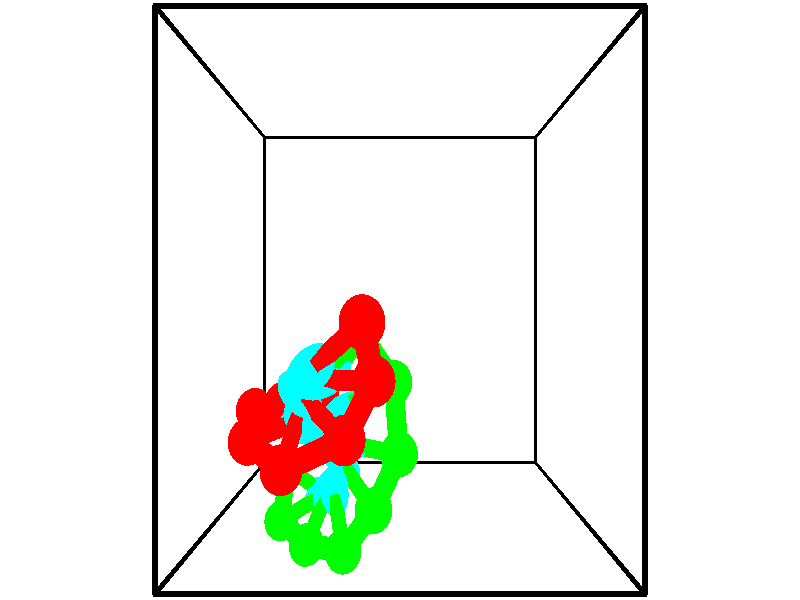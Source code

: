 // switches for output
#declare DRAW_BASES = 1; // possible values are 0, 1; only relevant for DNA ribbons
#declare DRAW_BASES_TYPE = 3; // possible values are 1, 2, 3; only relevant for DNA ribbons
#declare DRAW_FOG = 0; // set to 1 to enable fog

#include "colors.inc"

#include "transforms.inc"
background { rgb <1, 1, 1>}

#default {
   normal{
       ripples 0.25
       frequency 0.20
       turbulence 0.2
       lambda 5
   }
	finish {
		phong 0.1
		phong_size 40.
	}
}

// original window dimensions: 1024x640


// camera settings

camera {
	sky <-0, 1, 0>
	up <-0, 1, 0>
	right 1.6 * <1, 0, 0>
	location <2.5, 2.5, 11.1562>
	look_at <2.5, 2.5, 2.5>
	direction <0, 0, -8.6562>
	angle 67.0682
}


# declare cpy_camera_pos = <2.5, 2.5, 11.1562>;
# if (DRAW_FOG = 1)
fog {
	fog_type 2
	up vnormalize(cpy_camera_pos)
	color rgbt<1,1,1,0.3>
	distance 1e-5
	fog_alt 3e-3
	fog_offset 4
}
# end


// LIGHTS

# declare lum = 6;
global_settings {
	ambient_light rgb lum * <0.05, 0.05, 0.05>
	max_trace_level 15
}# declare cpy_direct_light_amount = 0.25;
light_source
{	1000 * <-1, -1, 1>,
	rgb lum * cpy_direct_light_amount
	parallel
}

light_source
{	1000 * <1, 1, -1>,
	rgb lum * cpy_direct_light_amount
	parallel
}

// strand 0

// nucleotide -1

// particle -1
sphere {
	<2.092726, 2.300779, 4.676836> 0.250000
	pigment { color rgbt <1,0,0,0> }
	no_shadow
}
cylinder {
	<1.776871, 2.055946, 4.693932>,  <1.587357, 1.909047, 4.704189>, 0.100000
	pigment { color rgbt <1,0,0,0> }
	no_shadow
}
cylinder {
	<1.776871, 2.055946, 4.693932>,  <2.092726, 2.300779, 4.676836>, 0.100000
	pigment { color rgbt <1,0,0,0> }
	no_shadow
}

// particle -1
sphere {
	<1.776871, 2.055946, 4.693932> 0.100000
	pigment { color rgbt <1,0,0,0> }
	no_shadow
}
sphere {
	0, 1
	scale<0.080000,0.200000,0.300000>
	matrix <-0.001895, -0.067222, -0.997736,
		0.613569, -0.787933, 0.051921,
		-0.789639, -0.612081, 0.042739,
		1.539979, 1.872322, 4.706753>
	pigment { color rgbt <0,1,1,0> }
	no_shadow
}
cylinder {
	<2.198265, 1.716617, 4.171560>,  <2.092726, 2.300779, 4.676836>, 0.130000
	pigment { color rgbt <1,0,0,0> }
	no_shadow
}

// nucleotide -1

// particle -1
sphere {
	<2.198265, 1.716617, 4.171560> 0.250000
	pigment { color rgbt <1,0,0,0> }
	no_shadow
}
cylinder {
	<1.804802, 1.734825, 4.241241>,  <1.568724, 1.745750, 4.283050>, 0.100000
	pigment { color rgbt <1,0,0,0> }
	no_shadow
}
cylinder {
	<1.804802, 1.734825, 4.241241>,  <2.198265, 1.716617, 4.171560>, 0.100000
	pigment { color rgbt <1,0,0,0> }
	no_shadow
}

// particle -1
sphere {
	<1.804802, 1.734825, 4.241241> 0.100000
	pigment { color rgbt <1,0,0,0> }
	no_shadow
}
sphere {
	0, 1
	scale<0.080000,0.200000,0.300000>
	matrix <-0.180048, -0.242599, -0.953273,
		-0.001131, -0.969058, 0.246830,
		-0.983657, 0.045519, 0.174203,
		1.509705, 1.748481, 4.293502>
	pigment { color rgbt <0,1,1,0> }
	no_shadow
}
cylinder {
	<1.842441, 1.118278, 4.026744>,  <2.198265, 1.716617, 4.171560>, 0.130000
	pigment { color rgbt <1,0,0,0> }
	no_shadow
}

// nucleotide -1

// particle -1
sphere {
	<1.842441, 1.118278, 4.026744> 0.250000
	pigment { color rgbt <1,0,0,0> }
	no_shadow
}
cylinder {
	<1.536541, 1.374466, 3.998581>,  <1.353001, 1.528179, 3.981683>, 0.100000
	pigment { color rgbt <1,0,0,0> }
	no_shadow
}
cylinder {
	<1.536541, 1.374466, 3.998581>,  <1.842441, 1.118278, 4.026744>, 0.100000
	pigment { color rgbt <1,0,0,0> }
	no_shadow
}

// particle -1
sphere {
	<1.536541, 1.374466, 3.998581> 0.100000
	pigment { color rgbt <1,0,0,0> }
	no_shadow
}
sphere {
	0, 1
	scale<0.080000,0.200000,0.300000>
	matrix <-0.286909, -0.436333, -0.852817,
		-0.576925, -0.631990, 0.517442,
		-0.764748, 0.640470, -0.070408,
		1.307116, 1.566607, 3.977459>
	pigment { color rgbt <0,1,1,0> }
	no_shadow
}
cylinder {
	<1.094366, 0.822191, 4.008318>,  <1.842441, 1.118278, 4.026744>, 0.130000
	pigment { color rgbt <1,0,0,0> }
	no_shadow
}

// nucleotide -1

// particle -1
sphere {
	<1.094366, 0.822191, 4.008318> 0.250000
	pigment { color rgbt <1,0,0,0> }
	no_shadow
}
cylinder {
	<1.198277, 1.154228, 3.810951>,  <1.260623, 1.353451, 3.692531>, 0.100000
	pigment { color rgbt <1,0,0,0> }
	no_shadow
}
cylinder {
	<1.198277, 1.154228, 3.810951>,  <1.094366, 0.822191, 4.008318>, 0.100000
	pigment { color rgbt <1,0,0,0> }
	no_shadow
}

// particle -1
sphere {
	<1.198277, 1.154228, 3.810951> 0.100000
	pigment { color rgbt <1,0,0,0> }
	no_shadow
}
sphere {
	0, 1
	scale<0.080000,0.200000,0.300000>
	matrix <-0.021862, -0.505772, -0.862390,
		-0.965421, 0.234816, -0.113241,
		0.259777, 0.830094, -0.493417,
		1.276210, 1.403256, 3.662926>
	pigment { color rgbt <0,1,1,0> }
	no_shadow
}
cylinder {
	<0.576154, 1.005461, 3.504220>,  <1.094366, 0.822191, 4.008318>, 0.130000
	pigment { color rgbt <1,0,0,0> }
	no_shadow
}

// nucleotide -1

// particle -1
sphere {
	<0.576154, 1.005461, 3.504220> 0.250000
	pigment { color rgbt <1,0,0,0> }
	no_shadow
}
cylinder {
	<0.946491, 1.121475, 3.407310>,  <1.168693, 1.191084, 3.349165>, 0.100000
	pigment { color rgbt <1,0,0,0> }
	no_shadow
}
cylinder {
	<0.946491, 1.121475, 3.407310>,  <0.576154, 1.005461, 3.504220>, 0.100000
	pigment { color rgbt <1,0,0,0> }
	no_shadow
}

// particle -1
sphere {
	<0.946491, 1.121475, 3.407310> 0.100000
	pigment { color rgbt <1,0,0,0> }
	no_shadow
}
sphere {
	0, 1
	scale<0.080000,0.200000,0.300000>
	matrix <-0.046984, -0.547773, -0.835307,
		-0.374979, 0.784745, -0.493524,
		0.925842, 0.290035, -0.242274,
		1.224244, 1.208486, 3.334628>
	pigment { color rgbt <0,1,1,0> }
	no_shadow
}
cylinder {
	<0.497209, 1.236858, 2.839581>,  <0.576154, 1.005461, 3.504220>, 0.130000
	pigment { color rgbt <1,0,0,0> }
	no_shadow
}

// nucleotide -1

// particle -1
sphere {
	<0.497209, 1.236858, 2.839581> 0.250000
	pigment { color rgbt <1,0,0,0> }
	no_shadow
}
cylinder {
	<0.880154, 1.141068, 2.904213>,  <1.109921, 1.083593, 2.942992>, 0.100000
	pigment { color rgbt <1,0,0,0> }
	no_shadow
}
cylinder {
	<0.880154, 1.141068, 2.904213>,  <0.497209, 1.236858, 2.839581>, 0.100000
	pigment { color rgbt <1,0,0,0> }
	no_shadow
}

// particle -1
sphere {
	<0.880154, 1.141068, 2.904213> 0.100000
	pigment { color rgbt <1,0,0,0> }
	no_shadow
}
sphere {
	0, 1
	scale<0.080000,0.200000,0.300000>
	matrix <0.012836, -0.523507, -0.851925,
		0.288604, 0.817675, -0.498112,
		0.957363, -0.239475, 0.161581,
		1.167362, 1.069225, 2.952687>
	pigment { color rgbt <0,1,1,0> }
	no_shadow
}
cylinder {
	<0.759360, 1.240165, 2.228226>,  <0.497209, 1.236858, 2.839581>, 0.130000
	pigment { color rgbt <1,0,0,0> }
	no_shadow
}

// nucleotide -1

// particle -1
sphere {
	<0.759360, 1.240165, 2.228226> 0.250000
	pigment { color rgbt <1,0,0,0> }
	no_shadow
}
cylinder {
	<1.066360, 1.049759, 2.399971>,  <1.250561, 0.935515, 2.503018>, 0.100000
	pigment { color rgbt <1,0,0,0> }
	no_shadow
}
cylinder {
	<1.066360, 1.049759, 2.399971>,  <0.759360, 1.240165, 2.228226>, 0.100000
	pigment { color rgbt <1,0,0,0> }
	no_shadow
}

// particle -1
sphere {
	<1.066360, 1.049759, 2.399971> 0.100000
	pigment { color rgbt <1,0,0,0> }
	no_shadow
}
sphere {
	0, 1
	scale<0.080000,0.200000,0.300000>
	matrix <0.114085, -0.557664, -0.822190,
		0.630813, 0.680016, -0.373702,
		0.767502, -0.476015, 0.429361,
		1.296611, 0.906955, 2.528779>
	pigment { color rgbt <0,1,1,0> }
	no_shadow
}
cylinder {
	<1.305428, 1.247918, 1.755291>,  <0.759360, 1.240165, 2.228226>, 0.130000
	pigment { color rgbt <1,0,0,0> }
	no_shadow
}

// nucleotide -1

// particle -1
sphere {
	<1.305428, 1.247918, 1.755291> 0.250000
	pigment { color rgbt <1,0,0,0> }
	no_shadow
}
cylinder {
	<1.398567, 0.942795, 1.996590>,  <1.454451, 0.759721, 2.141369>, 0.100000
	pigment { color rgbt <1,0,0,0> }
	no_shadow
}
cylinder {
	<1.398567, 0.942795, 1.996590>,  <1.305428, 1.247918, 1.755291>, 0.100000
	pigment { color rgbt <1,0,0,0> }
	no_shadow
}

// particle -1
sphere {
	<1.398567, 0.942795, 1.996590> 0.100000
	pigment { color rgbt <1,0,0,0> }
	no_shadow
}
sphere {
	0, 1
	scale<0.080000,0.200000,0.300000>
	matrix <0.077788, -0.603700, -0.793407,
		0.969397, 0.231669, -0.081233,
		0.232848, -0.762808, 0.603246,
		1.468422, 0.713952, 2.177563>
	pigment { color rgbt <0,1,1,0> }
	no_shadow
}
// strand 1

// nucleotide -1

// particle -1
sphere {
	<0.690344, 0.255062, 1.443199> 0.250000
	pigment { color rgbt <0,1,0,0> }
	no_shadow
}
cylinder {
	<1.034327, 0.050919, 1.441917>,  <1.240716, -0.071567, 1.441148>, 0.100000
	pigment { color rgbt <0,1,0,0> }
	no_shadow
}
cylinder {
	<1.034327, 0.050919, 1.441917>,  <0.690344, 0.255062, 1.443199>, 0.100000
	pigment { color rgbt <0,1,0,0> }
	no_shadow
}

// particle -1
sphere {
	<1.034327, 0.050919, 1.441917> 0.100000
	pigment { color rgbt <0,1,0,0> }
	no_shadow
}
sphere {
	0, 1
	scale<0.080000,0.200000,0.300000>
	matrix <0.009084, 0.009029, 0.999918,
		-0.510288, -0.859914, 0.012400,
		0.859956, -0.510358, -0.003204,
		1.292313, -0.102189, 1.440956>
	pigment { color rgbt <0,1,1,0> }
	no_shadow
}
cylinder {
	<0.691977, -0.297353, 1.968186>,  <0.690344, 0.255062, 1.443199>, 0.130000
	pigment { color rgbt <0,1,0,0> }
	no_shadow
}

// nucleotide -1

// particle -1
sphere {
	<0.691977, -0.297353, 1.968186> 0.250000
	pigment { color rgbt <0,1,0,0> }
	no_shadow
}
cylinder {
	<1.047563, -0.128754, 1.896538>,  <1.260914, -0.027594, 1.853549>, 0.100000
	pigment { color rgbt <0,1,0,0> }
	no_shadow
}
cylinder {
	<1.047563, -0.128754, 1.896538>,  <0.691977, -0.297353, 1.968186>, 0.100000
	pigment { color rgbt <0,1,0,0> }
	no_shadow
}

// particle -1
sphere {
	<1.047563, -0.128754, 1.896538> 0.100000
	pigment { color rgbt <0,1,0,0> }
	no_shadow
}
sphere {
	0, 1
	scale<0.080000,0.200000,0.300000>
	matrix <0.012968, 0.367785, 0.929820,
		0.457797, -0.828898, 0.321481,
		0.888962, 0.421500, -0.179120,
		1.314252, -0.002304, 1.842802>
	pigment { color rgbt <0,1,1,0> }
	no_shadow
}
cylinder {
	<1.144331, -0.451959, 2.420909>,  <0.691977, -0.297353, 1.968186>, 0.130000
	pigment { color rgbt <0,1,0,0> }
	no_shadow
}

// nucleotide -1

// particle -1
sphere {
	<1.144331, -0.451959, 2.420909> 0.250000
	pigment { color rgbt <0,1,0,0> }
	no_shadow
}
cylinder {
	<1.307712, -0.112228, 2.287155>,  <1.405740, 0.091610, 2.206903>, 0.100000
	pigment { color rgbt <0,1,0,0> }
	no_shadow
}
cylinder {
	<1.307712, -0.112228, 2.287155>,  <1.144331, -0.451959, 2.420909>, 0.100000
	pigment { color rgbt <0,1,0,0> }
	no_shadow
}

// particle -1
sphere {
	<1.307712, -0.112228, 2.287155> 0.100000
	pigment { color rgbt <0,1,0,0> }
	no_shadow
}
sphere {
	0, 1
	scale<0.080000,0.200000,0.300000>
	matrix <0.261542, 0.242079, 0.934341,
		0.874508, -0.469088, -0.123257,
		0.408450, 0.849326, -0.334386,
		1.430247, 0.142569, 2.186839>
	pigment { color rgbt <0,1,1,0> }
	no_shadow
}
cylinder {
	<1.720624, -0.370120, 2.879811>,  <1.144331, -0.451959, 2.420909>, 0.130000
	pigment { color rgbt <0,1,0,0> }
	no_shadow
}

// nucleotide -1

// particle -1
sphere {
	<1.720624, -0.370120, 2.879811> 0.250000
	pigment { color rgbt <0,1,0,0> }
	no_shadow
}
cylinder {
	<1.629106, -0.036041, 2.679771>,  <1.574195, 0.164406, 2.559747>, 0.100000
	pigment { color rgbt <0,1,0,0> }
	no_shadow
}
cylinder {
	<1.629106, -0.036041, 2.679771>,  <1.720624, -0.370120, 2.879811>, 0.100000
	pigment { color rgbt <0,1,0,0> }
	no_shadow
}

// particle -1
sphere {
	<1.629106, -0.036041, 2.679771> 0.100000
	pigment { color rgbt <0,1,0,0> }
	no_shadow
}
sphere {
	0, 1
	scale<0.080000,0.200000,0.300000>
	matrix <0.013968, 0.516490, 0.856179,
		0.973374, 0.188905, -0.129837,
		-0.228796, 0.835196, -0.500100,
		1.560467, 0.214518, 2.529742>
	pigment { color rgbt <0,1,1,0> }
	no_shadow
}
cylinder {
	<2.146960, 0.158764, 3.097082>,  <1.720624, -0.370120, 2.879811>, 0.130000
	pigment { color rgbt <0,1,0,0> }
	no_shadow
}

// nucleotide -1

// particle -1
sphere {
	<2.146960, 0.158764, 3.097082> 0.250000
	pigment { color rgbt <0,1,0,0> }
	no_shadow
}
cylinder {
	<1.894552, 0.409302, 2.913994>,  <1.743107, 0.559624, 2.804141>, 0.100000
	pigment { color rgbt <0,1,0,0> }
	no_shadow
}
cylinder {
	<1.894552, 0.409302, 2.913994>,  <2.146960, 0.158764, 3.097082>, 0.100000
	pigment { color rgbt <0,1,0,0> }
	no_shadow
}

// particle -1
sphere {
	<1.894552, 0.409302, 2.913994> 0.100000
	pigment { color rgbt <0,1,0,0> }
	no_shadow
}
sphere {
	0, 1
	scale<0.080000,0.200000,0.300000>
	matrix <0.205215, 0.703777, 0.680136,
		0.748131, 0.335249, -0.572633,
		-0.631021, 0.626343, -0.457719,
		1.705246, 0.597205, 2.776678>
	pigment { color rgbt <0,1,1,0> }
	no_shadow
}
cylinder {
	<2.487799, 0.786537, 3.108862>,  <2.146960, 0.158764, 3.097082>, 0.130000
	pigment { color rgbt <0,1,0,0> }
	no_shadow
}

// nucleotide -1

// particle -1
sphere {
	<2.487799, 0.786537, 3.108862> 0.250000
	pigment { color rgbt <0,1,0,0> }
	no_shadow
}
cylinder {
	<2.093220, 0.843079, 3.075546>,  <1.856472, 0.877004, 3.055557>, 0.100000
	pigment { color rgbt <0,1,0,0> }
	no_shadow
}
cylinder {
	<2.093220, 0.843079, 3.075546>,  <2.487799, 0.786537, 3.108862>, 0.100000
	pigment { color rgbt <0,1,0,0> }
	no_shadow
}

// particle -1
sphere {
	<2.093220, 0.843079, 3.075546> 0.100000
	pigment { color rgbt <0,1,0,0> }
	no_shadow
}
sphere {
	0, 1
	scale<0.080000,0.200000,0.300000>
	matrix <0.047555, 0.732199, 0.679428,
		0.157025, 0.666260, -0.729000,
		-0.986449, 0.141354, -0.083290,
		1.797285, 0.885485, 3.050559>
	pigment { color rgbt <0,1,1,0> }
	no_shadow
}
cylinder {
	<2.414993, 1.578948, 3.044132>,  <2.487799, 0.786537, 3.108862>, 0.130000
	pigment { color rgbt <0,1,0,0> }
	no_shadow
}

// nucleotide -1

// particle -1
sphere {
	<2.414993, 1.578948, 3.044132> 0.250000
	pigment { color rgbt <0,1,0,0> }
	no_shadow
}
cylinder {
	<2.058910, 1.442520, 3.164932>,  <1.845261, 1.360664, 3.237412>, 0.100000
	pigment { color rgbt <0,1,0,0> }
	no_shadow
}
cylinder {
	<2.058910, 1.442520, 3.164932>,  <2.414993, 1.578948, 3.044132>, 0.100000
	pigment { color rgbt <0,1,0,0> }
	no_shadow
}

// particle -1
sphere {
	<2.058910, 1.442520, 3.164932> 0.100000
	pigment { color rgbt <0,1,0,0> }
	no_shadow
}
sphere {
	0, 1
	scale<0.080000,0.200000,0.300000>
	matrix <-0.122010, 0.817210, 0.563277,
		-0.438914, 0.464585, -0.769100,
		-0.890207, -0.341068, 0.302001,
		1.791848, 1.340200, 3.255533>
	pigment { color rgbt <0,1,1,0> }
	no_shadow
}
cylinder {
	<1.980933, 2.113817, 3.017259>,  <2.414993, 1.578948, 3.044132>, 0.130000
	pigment { color rgbt <0,1,0,0> }
	no_shadow
}

// nucleotide -1

// particle -1
sphere {
	<1.980933, 2.113817, 3.017259> 0.250000
	pigment { color rgbt <0,1,0,0> }
	no_shadow
}
cylinder {
	<1.794591, 1.869370, 3.273232>,  <1.682786, 1.722701, 3.426815>, 0.100000
	pigment { color rgbt <0,1,0,0> }
	no_shadow
}
cylinder {
	<1.794591, 1.869370, 3.273232>,  <1.980933, 2.113817, 3.017259>, 0.100000
	pigment { color rgbt <0,1,0,0> }
	no_shadow
}

// particle -1
sphere {
	<1.794591, 1.869370, 3.273232> 0.100000
	pigment { color rgbt <0,1,0,0> }
	no_shadow
}
sphere {
	0, 1
	scale<0.080000,0.200000,0.300000>
	matrix <-0.235350, 0.782725, 0.576153,
		-0.852988, 0.117796, -0.508464,
		-0.465855, -0.611119, 0.639932,
		1.654834, 1.686034, 3.465211>
	pigment { color rgbt <0,1,1,0> }
	no_shadow
}
// box output
cylinder {
	<0.000000, 0.000000, 0.000000>,  <5.000000, 0.000000, 0.000000>, 0.025000
	pigment { color rgbt <0,0,0,0> }
	no_shadow
}
cylinder {
	<0.000000, 0.000000, 0.000000>,  <0.000000, 5.000000, 0.000000>, 0.025000
	pigment { color rgbt <0,0,0,0> }
	no_shadow
}
cylinder {
	<0.000000, 0.000000, 0.000000>,  <0.000000, 0.000000, 5.000000>, 0.025000
	pigment { color rgbt <0,0,0,0> }
	no_shadow
}
cylinder {
	<5.000000, 5.000000, 5.000000>,  <0.000000, 5.000000, 5.000000>, 0.025000
	pigment { color rgbt <0,0,0,0> }
	no_shadow
}
cylinder {
	<5.000000, 5.000000, 5.000000>,  <5.000000, 0.000000, 5.000000>, 0.025000
	pigment { color rgbt <0,0,0,0> }
	no_shadow
}
cylinder {
	<5.000000, 5.000000, 5.000000>,  <5.000000, 5.000000, 0.000000>, 0.025000
	pigment { color rgbt <0,0,0,0> }
	no_shadow
}
cylinder {
	<0.000000, 0.000000, 5.000000>,  <0.000000, 5.000000, 5.000000>, 0.025000
	pigment { color rgbt <0,0,0,0> }
	no_shadow
}
cylinder {
	<0.000000, 0.000000, 5.000000>,  <5.000000, 0.000000, 5.000000>, 0.025000
	pigment { color rgbt <0,0,0,0> }
	no_shadow
}
cylinder {
	<5.000000, 5.000000, 0.000000>,  <0.000000, 5.000000, 0.000000>, 0.025000
	pigment { color rgbt <0,0,0,0> }
	no_shadow
}
cylinder {
	<5.000000, 5.000000, 0.000000>,  <5.000000, 0.000000, 0.000000>, 0.025000
	pigment { color rgbt <0,0,0,0> }
	no_shadow
}
cylinder {
	<5.000000, 0.000000, 5.000000>,  <5.000000, 0.000000, 0.000000>, 0.025000
	pigment { color rgbt <0,0,0,0> }
	no_shadow
}
cylinder {
	<0.000000, 5.000000, 0.000000>,  <0.000000, 5.000000, 5.000000>, 0.025000
	pigment { color rgbt <0,0,0,0> }
	no_shadow
}
// end of box output

